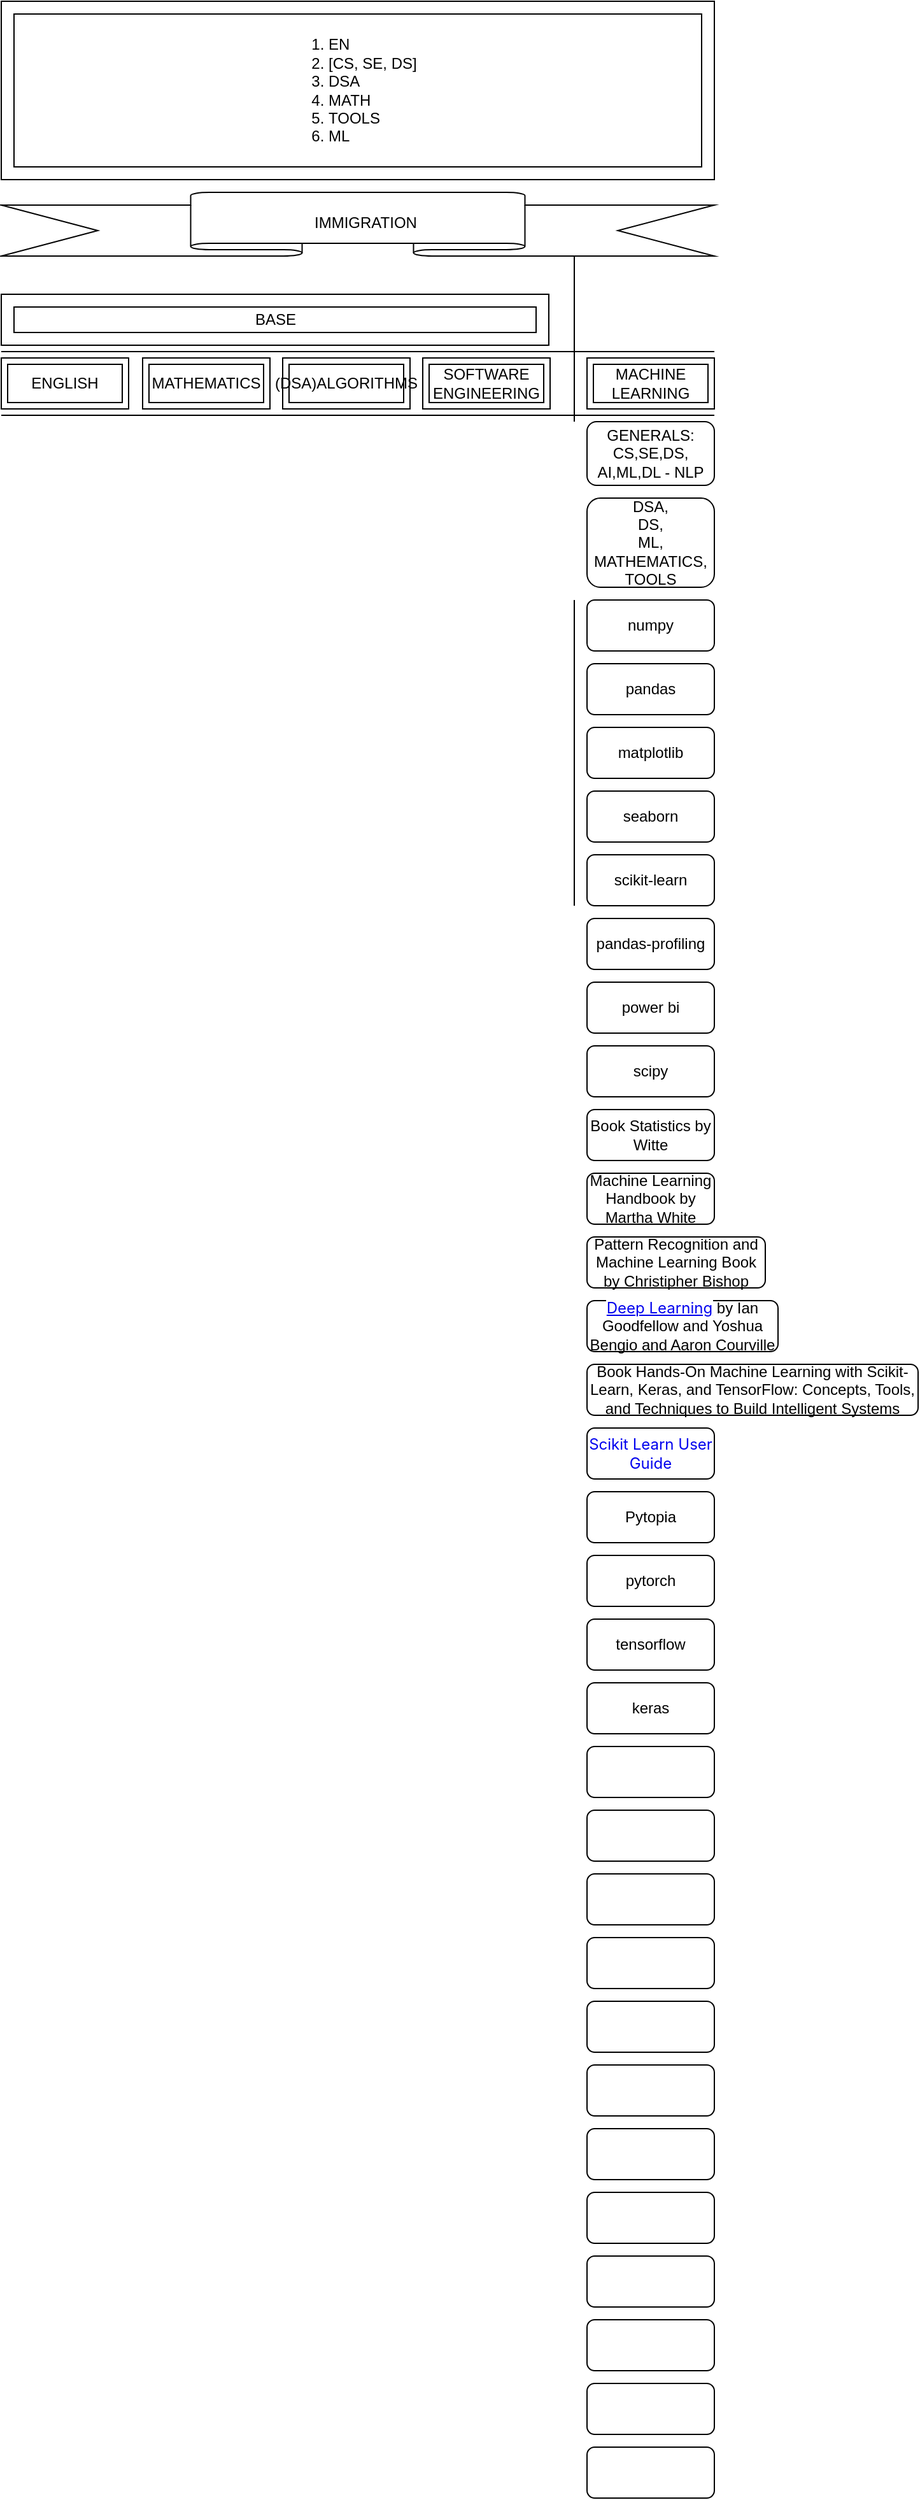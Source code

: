 <mxfile version="22.1.7" type="github">
  <diagram name="Page-1" id="Pw1lx-9ADOZ67-cU_8lc">
    <mxGraphModel dx="954" dy="1678" grid="1" gridSize="10" guides="1" tooltips="1" connect="1" arrows="1" fold="1" page="1" pageScale="1" pageWidth="850" pageHeight="1100" math="0" shadow="0">
      <root>
        <mxCell id="0" />
        <mxCell id="1" parent="0" />
        <mxCell id="dCaoCA2dHIqfcbdslcku-3" value="MACHINE LEARNING" style="shape=ext;margin=3;double=1;whiteSpace=wrap;html=1;align=center;" parent="1" vertex="1">
          <mxGeometry x="630" y="-40" width="100" height="40" as="geometry" />
        </mxCell>
        <mxCell id="dCaoCA2dHIqfcbdslcku-8" value="" style="verticalLabelPosition=bottom;verticalAlign=top;html=1;shape=mxgraph.basic.banner" parent="1" vertex="1">
          <mxGeometry x="170" y="-170" width="560" height="50" as="geometry" />
        </mxCell>
        <mxCell id="dCaoCA2dHIqfcbdslcku-9" value="IMMIGRATION" style="text;strokeColor=none;fillColor=none;spacingLeft=4;spacingRight=4;overflow=hidden;rotatable=0;points=[[0,0.5],[1,0.5]];portConstraint=eastwest;fontSize=12;whiteSpace=wrap;html=1;" parent="1" vertex="1">
          <mxGeometry x="410" y="-160" width="150" height="30" as="geometry" />
        </mxCell>
        <mxCell id="dCaoCA2dHIqfcbdslcku-10" value="ENGLISH" style="shape=ext;margin=3;double=1;whiteSpace=wrap;html=1;align=center;" parent="1" vertex="1">
          <mxGeometry x="170" y="-40" width="100" height="40" as="geometry" />
        </mxCell>
        <mxCell id="dCaoCA2dHIqfcbdslcku-11" value="SOFTWARE ENGINEERING" style="shape=ext;margin=3;double=1;whiteSpace=wrap;html=1;align=center;" parent="1" vertex="1">
          <mxGeometry x="501" y="-40" width="100" height="40" as="geometry" />
        </mxCell>
        <mxCell id="dCaoCA2dHIqfcbdslcku-12" value="MATHEMATICS" style="shape=ext;margin=3;double=1;whiteSpace=wrap;html=1;align=center;" parent="1" vertex="1">
          <mxGeometry x="281" y="-40" width="100" height="40" as="geometry" />
        </mxCell>
        <mxCell id="dCaoCA2dHIqfcbdslcku-13" value="(DSA)ALGORITHMS" style="shape=ext;margin=3;double=1;whiteSpace=wrap;html=1;align=center;" parent="1" vertex="1">
          <mxGeometry x="391" y="-40" width="100" height="40" as="geometry" />
        </mxCell>
        <mxCell id="5NISFXG1NPqAGdjbYSEB-1" value="" style="endArrow=none;html=1;rounded=0;" parent="1" edge="1">
          <mxGeometry width="50" height="50" relative="1" as="geometry">
            <mxPoint x="620" y="10" as="sourcePoint" />
            <mxPoint x="620" y="-120" as="targetPoint" />
          </mxGeometry>
        </mxCell>
        <mxCell id="uNf8jhvKmDgPgvKZIGbK-1" value="" style="verticalLabelPosition=bottom;verticalAlign=top;html=1;shape=mxgraph.basic.frame;dx=10;whiteSpace=wrap;" parent="1" vertex="1">
          <mxGeometry x="170" y="-90" width="430" height="40" as="geometry" />
        </mxCell>
        <mxCell id="uNf8jhvKmDgPgvKZIGbK-2" value="BASE" style="text;html=1;align=center;verticalAlign=middle;resizable=0;points=[];autosize=1;strokeColor=none;fillColor=none;" parent="1" vertex="1">
          <mxGeometry x="355" y="-85" width="60" height="30" as="geometry" />
        </mxCell>
        <mxCell id="uNf8jhvKmDgPgvKZIGbK-3" value="GENERALS:&lt;br&gt;CS,SE,DS, AI,ML,DL - NLP" style="rounded=1;whiteSpace=wrap;html=1;" parent="1" vertex="1">
          <mxGeometry x="630" y="10" width="100" height="50" as="geometry" />
        </mxCell>
        <mxCell id="uNf8jhvKmDgPgvKZIGbK-4" value="DSA,&lt;br&gt;DS,&lt;br&gt;ML,&lt;br&gt;MATHEMATICS,&lt;br&gt;TOOLS" style="rounded=1;whiteSpace=wrap;html=1;" parent="1" vertex="1">
          <mxGeometry x="630" y="70" width="100" height="70" as="geometry" />
        </mxCell>
        <mxCell id="uNf8jhvKmDgPgvKZIGbK-5" value="numpy" style="rounded=1;whiteSpace=wrap;html=1;" parent="1" vertex="1">
          <mxGeometry x="630" y="150" width="100" height="40" as="geometry" />
        </mxCell>
        <mxCell id="uNf8jhvKmDgPgvKZIGbK-6" value="pandas" style="rounded=1;whiteSpace=wrap;html=1;" parent="1" vertex="1">
          <mxGeometry x="630" y="200" width="100" height="40" as="geometry" />
        </mxCell>
        <mxCell id="uNf8jhvKmDgPgvKZIGbK-7" value="matplotlib" style="rounded=1;whiteSpace=wrap;html=1;" parent="1" vertex="1">
          <mxGeometry x="630" y="250" width="100" height="40" as="geometry" />
        </mxCell>
        <mxCell id="uNf8jhvKmDgPgvKZIGbK-8" value="seaborn" style="rounded=1;whiteSpace=wrap;html=1;" parent="1" vertex="1">
          <mxGeometry x="630" y="300" width="100" height="40" as="geometry" />
        </mxCell>
        <mxCell id="uNf8jhvKmDgPgvKZIGbK-9" value="scipy" style="rounded=1;whiteSpace=wrap;html=1;" parent="1" vertex="1">
          <mxGeometry x="630" y="500" width="100" height="40" as="geometry" />
        </mxCell>
        <mxCell id="uNf8jhvKmDgPgvKZIGbK-10" value="scikit-learn" style="rounded=1;whiteSpace=wrap;html=1;" parent="1" vertex="1">
          <mxGeometry x="630" y="350" width="100" height="40" as="geometry" />
        </mxCell>
        <mxCell id="uNf8jhvKmDgPgvKZIGbK-11" value="power bi" style="rounded=1;whiteSpace=wrap;html=1;" parent="1" vertex="1">
          <mxGeometry x="630" y="450" width="100" height="40" as="geometry" />
        </mxCell>
        <mxCell id="uNf8jhvKmDgPgvKZIGbK-12" value="pandas-profiling" style="rounded=1;whiteSpace=wrap;html=1;" parent="1" vertex="1">
          <mxGeometry x="630" y="400" width="100" height="40" as="geometry" />
        </mxCell>
        <mxCell id="uNf8jhvKmDgPgvKZIGbK-13" value="Book Statistics by Witte" style="rounded=1;whiteSpace=wrap;html=1;" parent="1" vertex="1">
          <mxGeometry x="630" y="550" width="100" height="40" as="geometry" />
        </mxCell>
        <mxCell id="uNf8jhvKmDgPgvKZIGbK-14" value="Machine Learning Handbook by Martha White" style="rounded=1;whiteSpace=wrap;html=1;" parent="1" vertex="1">
          <mxGeometry x="630" y="600" width="100" height="40" as="geometry" />
        </mxCell>
        <mxCell id="uNf8jhvKmDgPgvKZIGbK-15" value="Pattern Recognition and Machine Learning Book by Christipher Bishop" style="rounded=1;whiteSpace=wrap;html=1;" parent="1" vertex="1">
          <mxGeometry x="630" y="650" width="140" height="40" as="geometry" />
        </mxCell>
        <mxCell id="uNf8jhvKmDgPgvKZIGbK-16" value="&lt;font style=&quot;font-size: 12px;&quot;&gt;&lt;a style=&quot;box-sizing: unset; cursor: pointer; font-family: -apple-system, BlinkMacSystemFont, &amp;quot;Segoe UI&amp;quot;, Helvetica, Arial, sans-serif, &amp;quot;Apple Color Emoji&amp;quot;, &amp;quot;Segoe UI Emoji&amp;quot;, &amp;quot;Segoe UI Symbol&amp;quot;; text-align: left; background-color: rgb(255, 255, 255);&quot; href=&quot;https://www.deeplearningbook.org/&quot;&gt;Deep Learning&lt;/a&gt;&amp;nbsp;by Ian Goodfellow and Yoshua Bengio and Aaron Courville&lt;/font&gt;" style="rounded=1;whiteSpace=wrap;html=1;" parent="1" vertex="1">
          <mxGeometry x="630" y="700" width="150" height="40" as="geometry" />
        </mxCell>
        <mxCell id="uNf8jhvKmDgPgvKZIGbK-17" value="&lt;a style=&quot;background-color: rgb(255, 255, 255); font-family: -apple-system, BlinkMacSystemFont, &amp;quot;Segoe UI&amp;quot;, Helvetica, Arial, sans-serif, &amp;quot;Apple Color Emoji&amp;quot;, &amp;quot;Segoe UI Emoji&amp;quot;, &amp;quot;Segoe UI Symbol&amp;quot;; text-align: start; box-sizing: unset; text-decoration-line: none;&quot; href=&quot;https://scikit-learn.org/stable/user_guide.html&quot;&gt;&lt;font style=&quot;font-size: 12px;&quot;&gt;Scikit Learn User Guide&lt;/font&gt;&lt;/a&gt;" style="rounded=1;whiteSpace=wrap;html=1;" parent="1" vertex="1">
          <mxGeometry x="630" y="800" width="100" height="40" as="geometry" />
        </mxCell>
        <mxCell id="uNf8jhvKmDgPgvKZIGbK-18" value="Book Hands-On Machine Learning with Scikit-Learn, Keras, and TensorFlow: Concepts, Tools, and Techniques to Build Intelligent Systems" style="rounded=1;whiteSpace=wrap;html=1;" parent="1" vertex="1">
          <mxGeometry x="630" y="750" width="260" height="40" as="geometry" />
        </mxCell>
        <mxCell id="uNf8jhvKmDgPgvKZIGbK-19" value="Pytopia" style="rounded=1;whiteSpace=wrap;html=1;" parent="1" vertex="1">
          <mxGeometry x="630" y="850" width="100" height="40" as="geometry" />
        </mxCell>
        <mxCell id="uNf8jhvKmDgPgvKZIGbK-20" value="pytorch" style="rounded=1;whiteSpace=wrap;html=1;" parent="1" vertex="1">
          <mxGeometry x="630" y="900" width="100" height="40" as="geometry" />
        </mxCell>
        <mxCell id="eiy_VjTBnV1nARQNC3YB-1" value="" style="endArrow=none;html=1;rounded=0;" parent="1" edge="1">
          <mxGeometry width="50" height="50" relative="1" as="geometry">
            <mxPoint x="620" y="390" as="sourcePoint" />
            <mxPoint x="620" y="150" as="targetPoint" />
          </mxGeometry>
        </mxCell>
        <mxCell id="eiy_VjTBnV1nARQNC3YB-2" value="tensorflow" style="rounded=1;whiteSpace=wrap;html=1;" parent="1" vertex="1">
          <mxGeometry x="630" y="950" width="100" height="40" as="geometry" />
        </mxCell>
        <mxCell id="eiy_VjTBnV1nARQNC3YB-3" value="keras" style="rounded=1;whiteSpace=wrap;html=1;" parent="1" vertex="1">
          <mxGeometry x="630" y="1000" width="100" height="40" as="geometry" />
        </mxCell>
        <mxCell id="eiy_VjTBnV1nARQNC3YB-4" value="" style="rounded=1;whiteSpace=wrap;html=1;" parent="1" vertex="1">
          <mxGeometry x="630" y="1050" width="100" height="40" as="geometry" />
        </mxCell>
        <mxCell id="eiy_VjTBnV1nARQNC3YB-5" value="" style="rounded=1;whiteSpace=wrap;html=1;" parent="1" vertex="1">
          <mxGeometry x="630" y="1100" width="100" height="40" as="geometry" />
        </mxCell>
        <mxCell id="eiy_VjTBnV1nARQNC3YB-6" value="" style="rounded=1;whiteSpace=wrap;html=1;" parent="1" vertex="1">
          <mxGeometry x="630" y="1150" width="100" height="40" as="geometry" />
        </mxCell>
        <mxCell id="eiy_VjTBnV1nARQNC3YB-7" value="" style="rounded=1;whiteSpace=wrap;html=1;" parent="1" vertex="1">
          <mxGeometry x="630" y="1200" width="100" height="40" as="geometry" />
        </mxCell>
        <mxCell id="eiy_VjTBnV1nARQNC3YB-8" value="" style="rounded=1;whiteSpace=wrap;html=1;" parent="1" vertex="1">
          <mxGeometry x="630" y="1250" width="100" height="40" as="geometry" />
        </mxCell>
        <mxCell id="eiy_VjTBnV1nARQNC3YB-9" value="" style="rounded=1;whiteSpace=wrap;html=1;" parent="1" vertex="1">
          <mxGeometry x="630" y="1300" width="100" height="40" as="geometry" />
        </mxCell>
        <mxCell id="eiy_VjTBnV1nARQNC3YB-10" value="" style="rounded=1;whiteSpace=wrap;html=1;" parent="1" vertex="1">
          <mxGeometry x="630" y="1350" width="100" height="40" as="geometry" />
        </mxCell>
        <mxCell id="eiy_VjTBnV1nARQNC3YB-11" value="" style="rounded=1;whiteSpace=wrap;html=1;" parent="1" vertex="1">
          <mxGeometry x="630" y="1400" width="100" height="40" as="geometry" />
        </mxCell>
        <mxCell id="eiy_VjTBnV1nARQNC3YB-12" value="" style="rounded=1;whiteSpace=wrap;html=1;" parent="1" vertex="1">
          <mxGeometry x="630" y="1450" width="100" height="40" as="geometry" />
        </mxCell>
        <mxCell id="eiy_VjTBnV1nARQNC3YB-13" value="" style="rounded=1;whiteSpace=wrap;html=1;" parent="1" vertex="1">
          <mxGeometry x="630" y="1500" width="100" height="40" as="geometry" />
        </mxCell>
        <mxCell id="eiy_VjTBnV1nARQNC3YB-14" value="" style="rounded=1;whiteSpace=wrap;html=1;" parent="1" vertex="1">
          <mxGeometry x="630" y="1550" width="100" height="40" as="geometry" />
        </mxCell>
        <mxCell id="eiy_VjTBnV1nARQNC3YB-15" value="" style="rounded=1;whiteSpace=wrap;html=1;" parent="1" vertex="1">
          <mxGeometry x="630" y="1600" width="100" height="40" as="geometry" />
        </mxCell>
        <mxCell id="eiy_VjTBnV1nARQNC3YB-16" value="" style="endArrow=none;html=1;rounded=0;entryX=1;entryY=1;entryDx=0;entryDy=0;exitX=0;exitY=1;exitDx=0;exitDy=0;exitPerimeter=0;" parent="1" edge="1">
          <mxGeometry width="50" height="50" relative="1" as="geometry">
            <mxPoint x="170" y="-45" as="sourcePoint" />
            <mxPoint x="730" y="-45" as="targetPoint" />
          </mxGeometry>
        </mxCell>
        <mxCell id="eiy_VjTBnV1nARQNC3YB-17" value="" style="endArrow=none;html=1;rounded=0;entryX=1;entryY=1;entryDx=0;entryDy=0;exitX=0;exitY=1;exitDx=0;exitDy=0;exitPerimeter=0;" parent="1" edge="1">
          <mxGeometry width="50" height="50" relative="1" as="geometry">
            <mxPoint x="170" y="5" as="sourcePoint" />
            <mxPoint x="730" y="5" as="targetPoint" />
          </mxGeometry>
        </mxCell>
        <mxCell id="RyTJMQ-wxWSSFwGndHPK-2" value="" style="verticalLabelPosition=bottom;verticalAlign=top;html=1;shape=mxgraph.basic.frame;dx=10;whiteSpace=wrap;" parent="1" vertex="1">
          <mxGeometry x="170" y="-320" width="560" height="140" as="geometry" />
        </mxCell>
        <mxCell id="RyTJMQ-wxWSSFwGndHPK-5" value="&lt;div&gt;&lt;ol&gt;&lt;li&gt;EN&lt;/li&gt;&lt;li&gt;[CS, SE, DS]&lt;/li&gt;&lt;li&gt;DSA&lt;/li&gt;&lt;li&gt;MATH&lt;/li&gt;&lt;li&gt;TOOLS&lt;/li&gt;&lt;li&gt;ML&lt;/li&gt;&lt;/ol&gt;&lt;/div&gt;" style="text;html=1;align=left;verticalAlign=middle;resizable=0;points=[];autosize=1;strokeColor=none;fillColor=none;" parent="1" vertex="1">
          <mxGeometry x="385" y="-310" width="130" height="120" as="geometry" />
        </mxCell>
      </root>
    </mxGraphModel>
  </diagram>
</mxfile>
